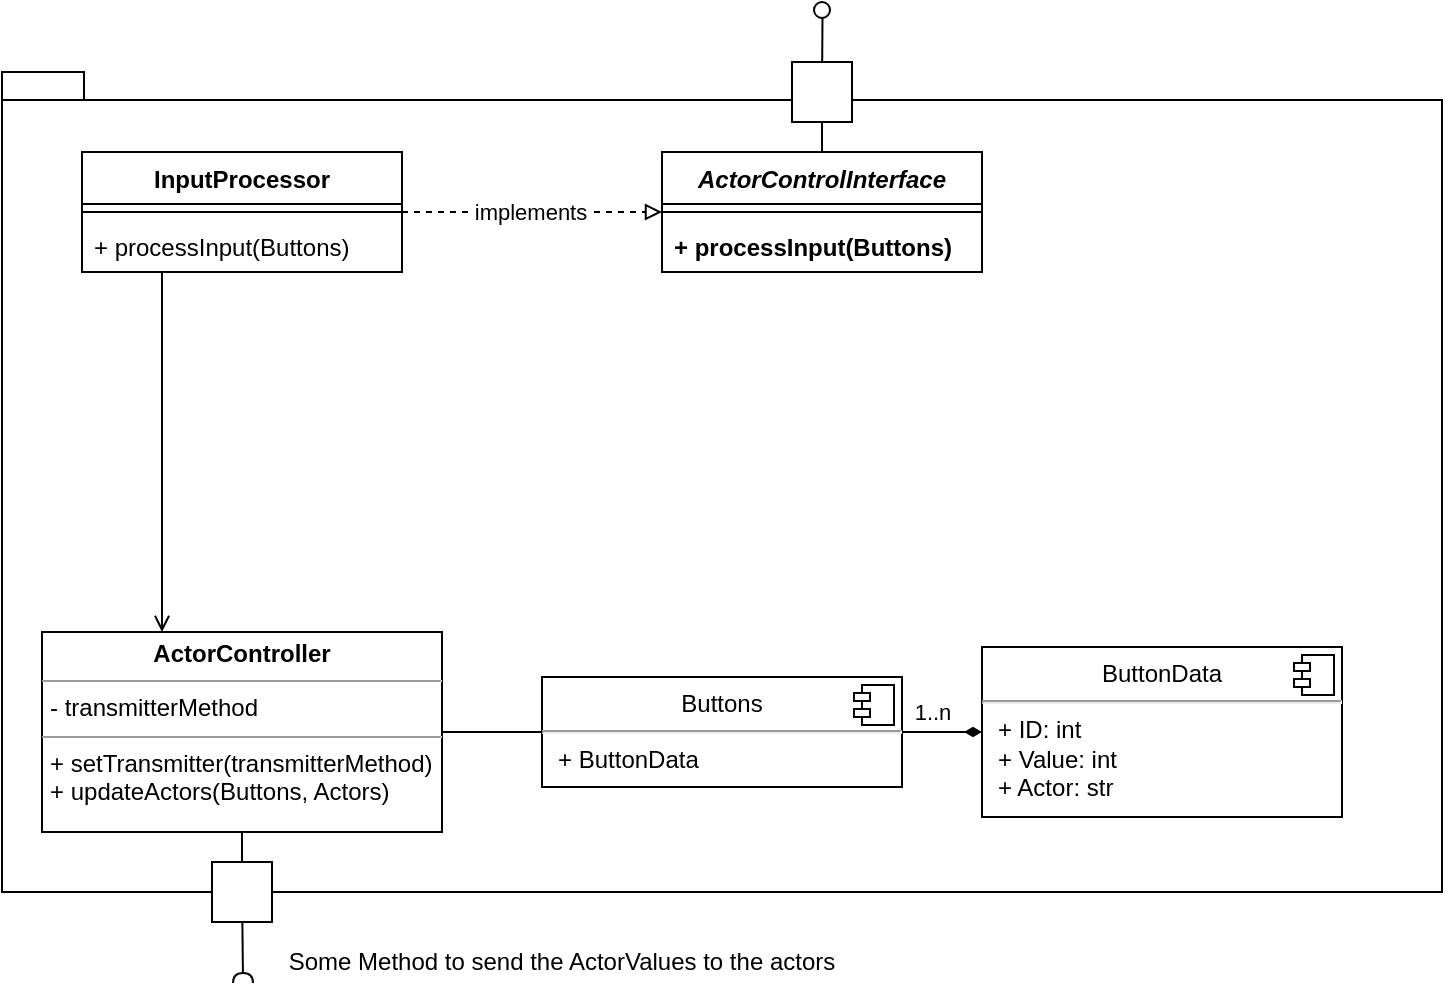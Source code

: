 <mxfile version="20.5.3" type="embed"><diagram id="23iRSUPoRavnBvh4doch" name="Bausteinsicht"><mxGraphModel dx="501" dy="1118" grid="1" gridSize="10" guides="1" tooltips="1" connect="1" arrows="1" fold="1" page="1" pageScale="1" pageWidth="827" pageHeight="1169" math="0" shadow="0"><root><mxCell id="0"/><mxCell id="1" parent="0"/><mxCell id="2" value="" style="shape=folder;fontStyle=1;spacingTop=10;tabWidth=40;tabHeight=14;tabPosition=left;html=1;" parent="1" vertex="1"><mxGeometry x="100" y="170" width="720" height="410" as="geometry"/></mxCell><mxCell id="16" style="edgeStyle=orthogonalEdgeStyle;rounded=0;orthogonalLoop=1;jettySize=auto;html=1;endArrow=block;endFill=0;startArrow=none;startFill=0;dashed=1;exitX=1;exitY=0.5;exitDx=0;exitDy=0;" parent="1" source="38" edge="1"><mxGeometry relative="1" as="geometry"><mxPoint x="310" y="240" as="sourcePoint"/><mxPoint x="430" y="240" as="targetPoint"/></mxGeometry></mxCell><mxCell id="17" value="implements" style="edgeLabel;html=1;align=center;verticalAlign=middle;resizable=0;points=[];" parent="16" vertex="1" connectable="0"><mxGeometry x="-0.333" relative="1" as="geometry"><mxPoint x="20" as="offset"/></mxGeometry></mxCell><mxCell id="31" style="edgeStyle=orthogonalEdgeStyle;rounded=0;orthogonalLoop=1;jettySize=auto;html=1;entryX=0;entryY=0.5;entryDx=0;entryDy=0;startArrow=none;startFill=0;endArrow=none;endFill=0;exitX=0.5;exitY=1;exitDx=0;exitDy=0;" parent="1" source="35" target="25" edge="1"><mxGeometry relative="1" as="geometry"><mxPoint x="220" y="560" as="sourcePoint"/></mxGeometry></mxCell><mxCell id="22" value="&lt;p style=&quot;margin:0px;margin-top:6px;text-align:center;&quot;&gt;Buttons&lt;/p&gt;&lt;hr&gt;&lt;p style=&quot;margin:0px;margin-left:8px;&quot;&gt;+ ButtonData&lt;/p&gt;" style="align=left;overflow=fill;html=1;dropTarget=0;" parent="1" vertex="1"><mxGeometry x="370" y="472.5" width="180" height="55" as="geometry"/></mxCell><mxCell id="23" value="" style="shape=component;jettyWidth=8;jettyHeight=4;" parent="22" vertex="1"><mxGeometry x="1" width="20" height="20" relative="1" as="geometry"><mxPoint x="-24" y="4" as="offset"/></mxGeometry></mxCell><mxCell id="28" value="" style="group;rotation=90;" parent="1" vertex="1" connectable="0"><mxGeometry x="190" y="580" width="60" height="30" as="geometry"/></mxCell><mxCell id="25" value="" style="html=1;rounded=0;rotation=90;" parent="28" vertex="1"><mxGeometry x="15" y="-15" width="30" height="30" as="geometry"/></mxCell><mxCell id="26" value="" style="endArrow=none;html=1;rounded=0;align=center;verticalAlign=top;endFill=0;labelBackgroundColor=none;endSize=2;" parent="28" source="25" target="27" edge="1"><mxGeometry relative="1" as="geometry"/></mxCell><mxCell id="27" value="" style="shape=requiredInterface;html=1;fontSize=11;align=center;fillColor=none;points=[];aspect=fixed;resizable=0;verticalAlign=bottom;labelPosition=center;verticalLabelPosition=top;flipH=1;rotation=90;" parent="28" vertex="1"><mxGeometry x="28" y="38" width="5" height="10" as="geometry"/></mxCell><mxCell id="32" value="Some Method to send the ActorValues to the actors" style="text;html=1;strokeColor=none;fillColor=none;align=center;verticalAlign=middle;whiteSpace=wrap;rounded=0;" parent="1" vertex="1"><mxGeometry x="230" y="600" width="300" height="30" as="geometry"/></mxCell><mxCell id="63" style="edgeStyle=orthogonalEdgeStyle;rounded=0;orthogonalLoop=1;jettySize=auto;html=1;startArrow=none;startFill=0;endArrow=none;endFill=0;" edge="1" parent="1" source="35" target="22"><mxGeometry relative="1" as="geometry"/></mxCell><mxCell id="35" value="&lt;p style=&quot;margin:0px;margin-top:4px;text-align:center;&quot;&gt;&lt;b&gt;ActorController&lt;/b&gt;&lt;/p&gt;&lt;hr size=&quot;1&quot;&gt;&lt;p style=&quot;margin:0px;margin-left:4px;&quot;&gt;- transmitterMethod&lt;/p&gt;&lt;hr size=&quot;1&quot;&gt;&lt;p style=&quot;margin:0px;margin-left:4px;&quot;&gt;+ setTransmitter(transmitterMethod)&lt;/p&gt;&lt;p style=&quot;margin:0px;margin-left:4px;&quot;&gt;+ updateActors(Buttons, Actors)&lt;br&gt;&lt;/p&gt;" style="verticalAlign=top;align=left;overflow=fill;fontSize=12;fontFamily=Helvetica;html=1;" parent="1" vertex="1"><mxGeometry x="120" y="450" width="200" height="100" as="geometry"/></mxCell><mxCell id="52" style="edgeStyle=orthogonalEdgeStyle;rounded=0;orthogonalLoop=1;jettySize=auto;html=1;startArrow=none;startFill=0;endArrow=open;endFill=0;" parent="1" source="38" target="35" edge="1"><mxGeometry relative="1" as="geometry"><Array as="points"><mxPoint x="180" y="360"/><mxPoint x="180" y="360"/></Array></mxGeometry></mxCell><mxCell id="38" value="InputProcessor" style="swimlane;fontStyle=1;align=center;verticalAlign=top;childLayout=stackLayout;horizontal=1;startSize=26;horizontalStack=0;resizeParent=1;resizeParentMax=0;resizeLast=0;collapsible=1;marginBottom=0;" parent="1" vertex="1"><mxGeometry x="140" y="210" width="160" height="60" as="geometry"/></mxCell><mxCell id="40" value="" style="line;strokeWidth=1;fillColor=none;align=left;verticalAlign=middle;spacingTop=-1;spacingLeft=3;spacingRight=3;rotatable=0;labelPosition=right;points=[];portConstraint=eastwest;strokeColor=inherit;" parent="38" vertex="1"><mxGeometry y="26" width="160" height="8" as="geometry"/></mxCell><mxCell id="41" value="+ processInput(Buttons)" style="text;strokeColor=none;fillColor=none;align=left;verticalAlign=top;spacingLeft=4;spacingRight=4;overflow=hidden;rotatable=0;points=[[0,0.5],[1,0.5]];portConstraint=eastwest;" parent="38" vertex="1"><mxGeometry y="34" width="160" height="26" as="geometry"/></mxCell><mxCell id="51" style="edgeStyle=orthogonalEdgeStyle;rounded=0;orthogonalLoop=1;jettySize=auto;html=1;startArrow=none;startFill=0;endArrow=none;endFill=0;" parent="1" source="43" target="47" edge="1"><mxGeometry relative="1" as="geometry"/></mxCell><mxCell id="43" value="ActorControlInterface" style="swimlane;fontStyle=3;align=center;verticalAlign=top;childLayout=stackLayout;horizontal=1;startSize=26;horizontalStack=0;resizeParent=1;resizeParentMax=0;resizeLast=0;collapsible=1;marginBottom=0;" parent="1" vertex="1"><mxGeometry x="430" y="210" width="160" height="60" as="geometry"/></mxCell><mxCell id="45" value="" style="line;strokeWidth=1;fillColor=none;align=left;verticalAlign=middle;spacingTop=-1;spacingLeft=3;spacingRight=3;rotatable=0;labelPosition=right;points=[];portConstraint=eastwest;strokeColor=inherit;" parent="43" vertex="1"><mxGeometry y="26" width="160" height="8" as="geometry"/></mxCell><mxCell id="46" value="+ processInput(Buttons)" style="text;strokeColor=none;fillColor=none;align=left;verticalAlign=top;spacingLeft=4;spacingRight=4;overflow=hidden;rotatable=0;points=[[0,0.5],[1,0.5]];portConstraint=eastwest;fontStyle=1" parent="43" vertex="1"><mxGeometry y="34" width="160" height="26" as="geometry"/></mxCell><mxCell id="50" value="" style="group;rotation=-90;" parent="1" vertex="1" connectable="0"><mxGeometry x="480" y="150" width="60" height="30" as="geometry"/></mxCell><mxCell id="47" value="" style="html=1;rounded=0;rotation=-90;" parent="50" vertex="1"><mxGeometry x="15" y="15" width="30" height="30" as="geometry"/></mxCell><mxCell id="48" value="" style="endArrow=none;html=1;rounded=0;align=center;verticalAlign=top;endFill=0;labelBackgroundColor=none;endSize=2;" parent="50" source="47" target="49" edge="1"><mxGeometry relative="1" as="geometry"/></mxCell><mxCell id="49" value="" style="ellipse;html=1;fontSize=11;align=center;fillColor=none;points=[];aspect=fixed;resizable=0;verticalAlign=bottom;labelPosition=center;verticalLabelPosition=top;flipH=1;rotation=-90;" parent="50" vertex="1"><mxGeometry x="26" y="-15" width="8" height="8" as="geometry"/></mxCell><mxCell id="62" style="edgeStyle=orthogonalEdgeStyle;rounded=0;orthogonalLoop=1;jettySize=auto;html=1;endArrow=none;endFill=0;startArrow=diamondThin;startFill=1;" edge="1" parent="1" source="60" target="22"><mxGeometry relative="1" as="geometry"/></mxCell><mxCell id="64" value="1..n" style="edgeLabel;html=1;align=center;verticalAlign=middle;resizable=0;points=[];" vertex="1" connectable="0" parent="62"><mxGeometry x="0.238" relative="1" as="geometry"><mxPoint y="-10" as="offset"/></mxGeometry></mxCell><mxCell id="60" value="&lt;p style=&quot;margin:0px;margin-top:6px;text-align:center;&quot;&gt;ButtonData&lt;/p&gt;&lt;hr&gt;&lt;p style=&quot;margin:0px;margin-left:8px;&quot;&gt;+ ID: int&lt;/p&gt;&lt;p style=&quot;margin:0px;margin-left:8px;&quot;&gt;+ Value: int&lt;/p&gt;&lt;p style=&quot;margin:0px;margin-left:8px;&quot;&gt;+ Actor: str&lt;/p&gt;" style="align=left;overflow=fill;html=1;dropTarget=0;" vertex="1" parent="1"><mxGeometry x="590" y="457.5" width="180" height="85" as="geometry"/></mxCell><mxCell id="61" value="" style="shape=component;jettyWidth=8;jettyHeight=4;" vertex="1" parent="60"><mxGeometry x="1" width="20" height="20" relative="1" as="geometry"><mxPoint x="-24" y="4" as="offset"/></mxGeometry></mxCell></root></mxGraphModel></diagram></mxfile>